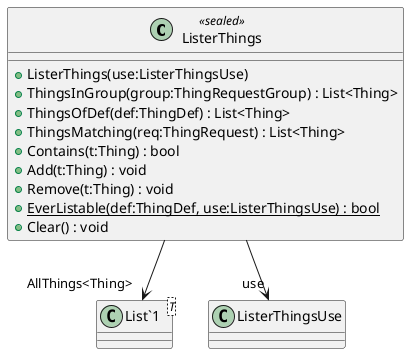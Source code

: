 @startuml
class ListerThings <<sealed>> {
    + ListerThings(use:ListerThingsUse)
    + ThingsInGroup(group:ThingRequestGroup) : List<Thing>
    + ThingsOfDef(def:ThingDef) : List<Thing>
    + ThingsMatching(req:ThingRequest) : List<Thing>
    + Contains(t:Thing) : bool
    + Add(t:Thing) : void
    + Remove(t:Thing) : void
    + {static} EverListable(def:ThingDef, use:ListerThingsUse) : bool
    + Clear() : void
}
class "List`1"<T> {
}
ListerThings --> "use" ListerThingsUse
ListerThings --> "AllThings<Thing>" "List`1"
@enduml
